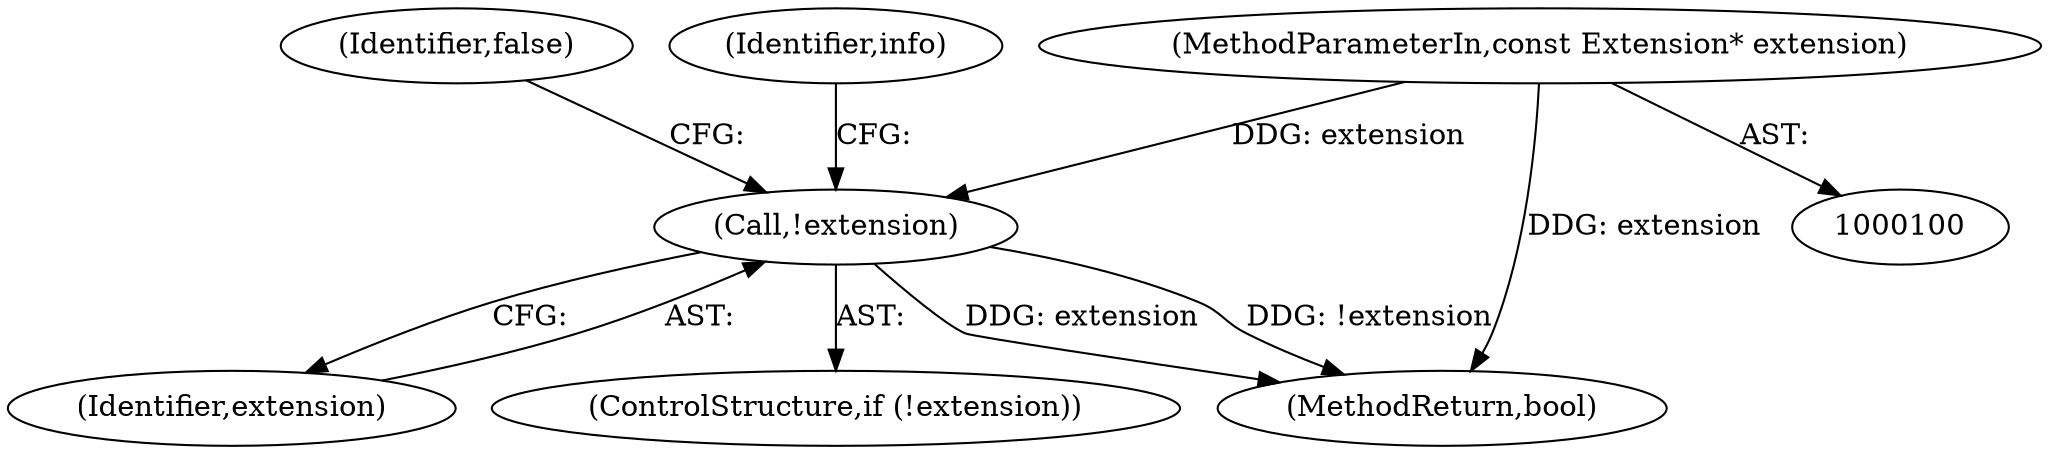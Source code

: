 digraph "0_Chrome_2aa406a8b4577103e7b933c75ec0e372830f20fe@pointer" {
"1000101" [label="(MethodParameterIn,const Extension* extension)"];
"1000106" [label="(Call,!extension)"];
"1000107" [label="(Identifier,extension)"];
"1000109" [label="(Identifier,false)"];
"1000112" [label="(Identifier,info)"];
"1000105" [label="(ControlStructure,if (!extension))"];
"1000106" [label="(Call,!extension)"];
"1000101" [label="(MethodParameterIn,const Extension* extension)"];
"1000151" [label="(MethodReturn,bool)"];
"1000101" -> "1000100"  [label="AST: "];
"1000101" -> "1000151"  [label="DDG: extension"];
"1000101" -> "1000106"  [label="DDG: extension"];
"1000106" -> "1000105"  [label="AST: "];
"1000106" -> "1000107"  [label="CFG: "];
"1000107" -> "1000106"  [label="AST: "];
"1000109" -> "1000106"  [label="CFG: "];
"1000112" -> "1000106"  [label="CFG: "];
"1000106" -> "1000151"  [label="DDG: extension"];
"1000106" -> "1000151"  [label="DDG: !extension"];
}
